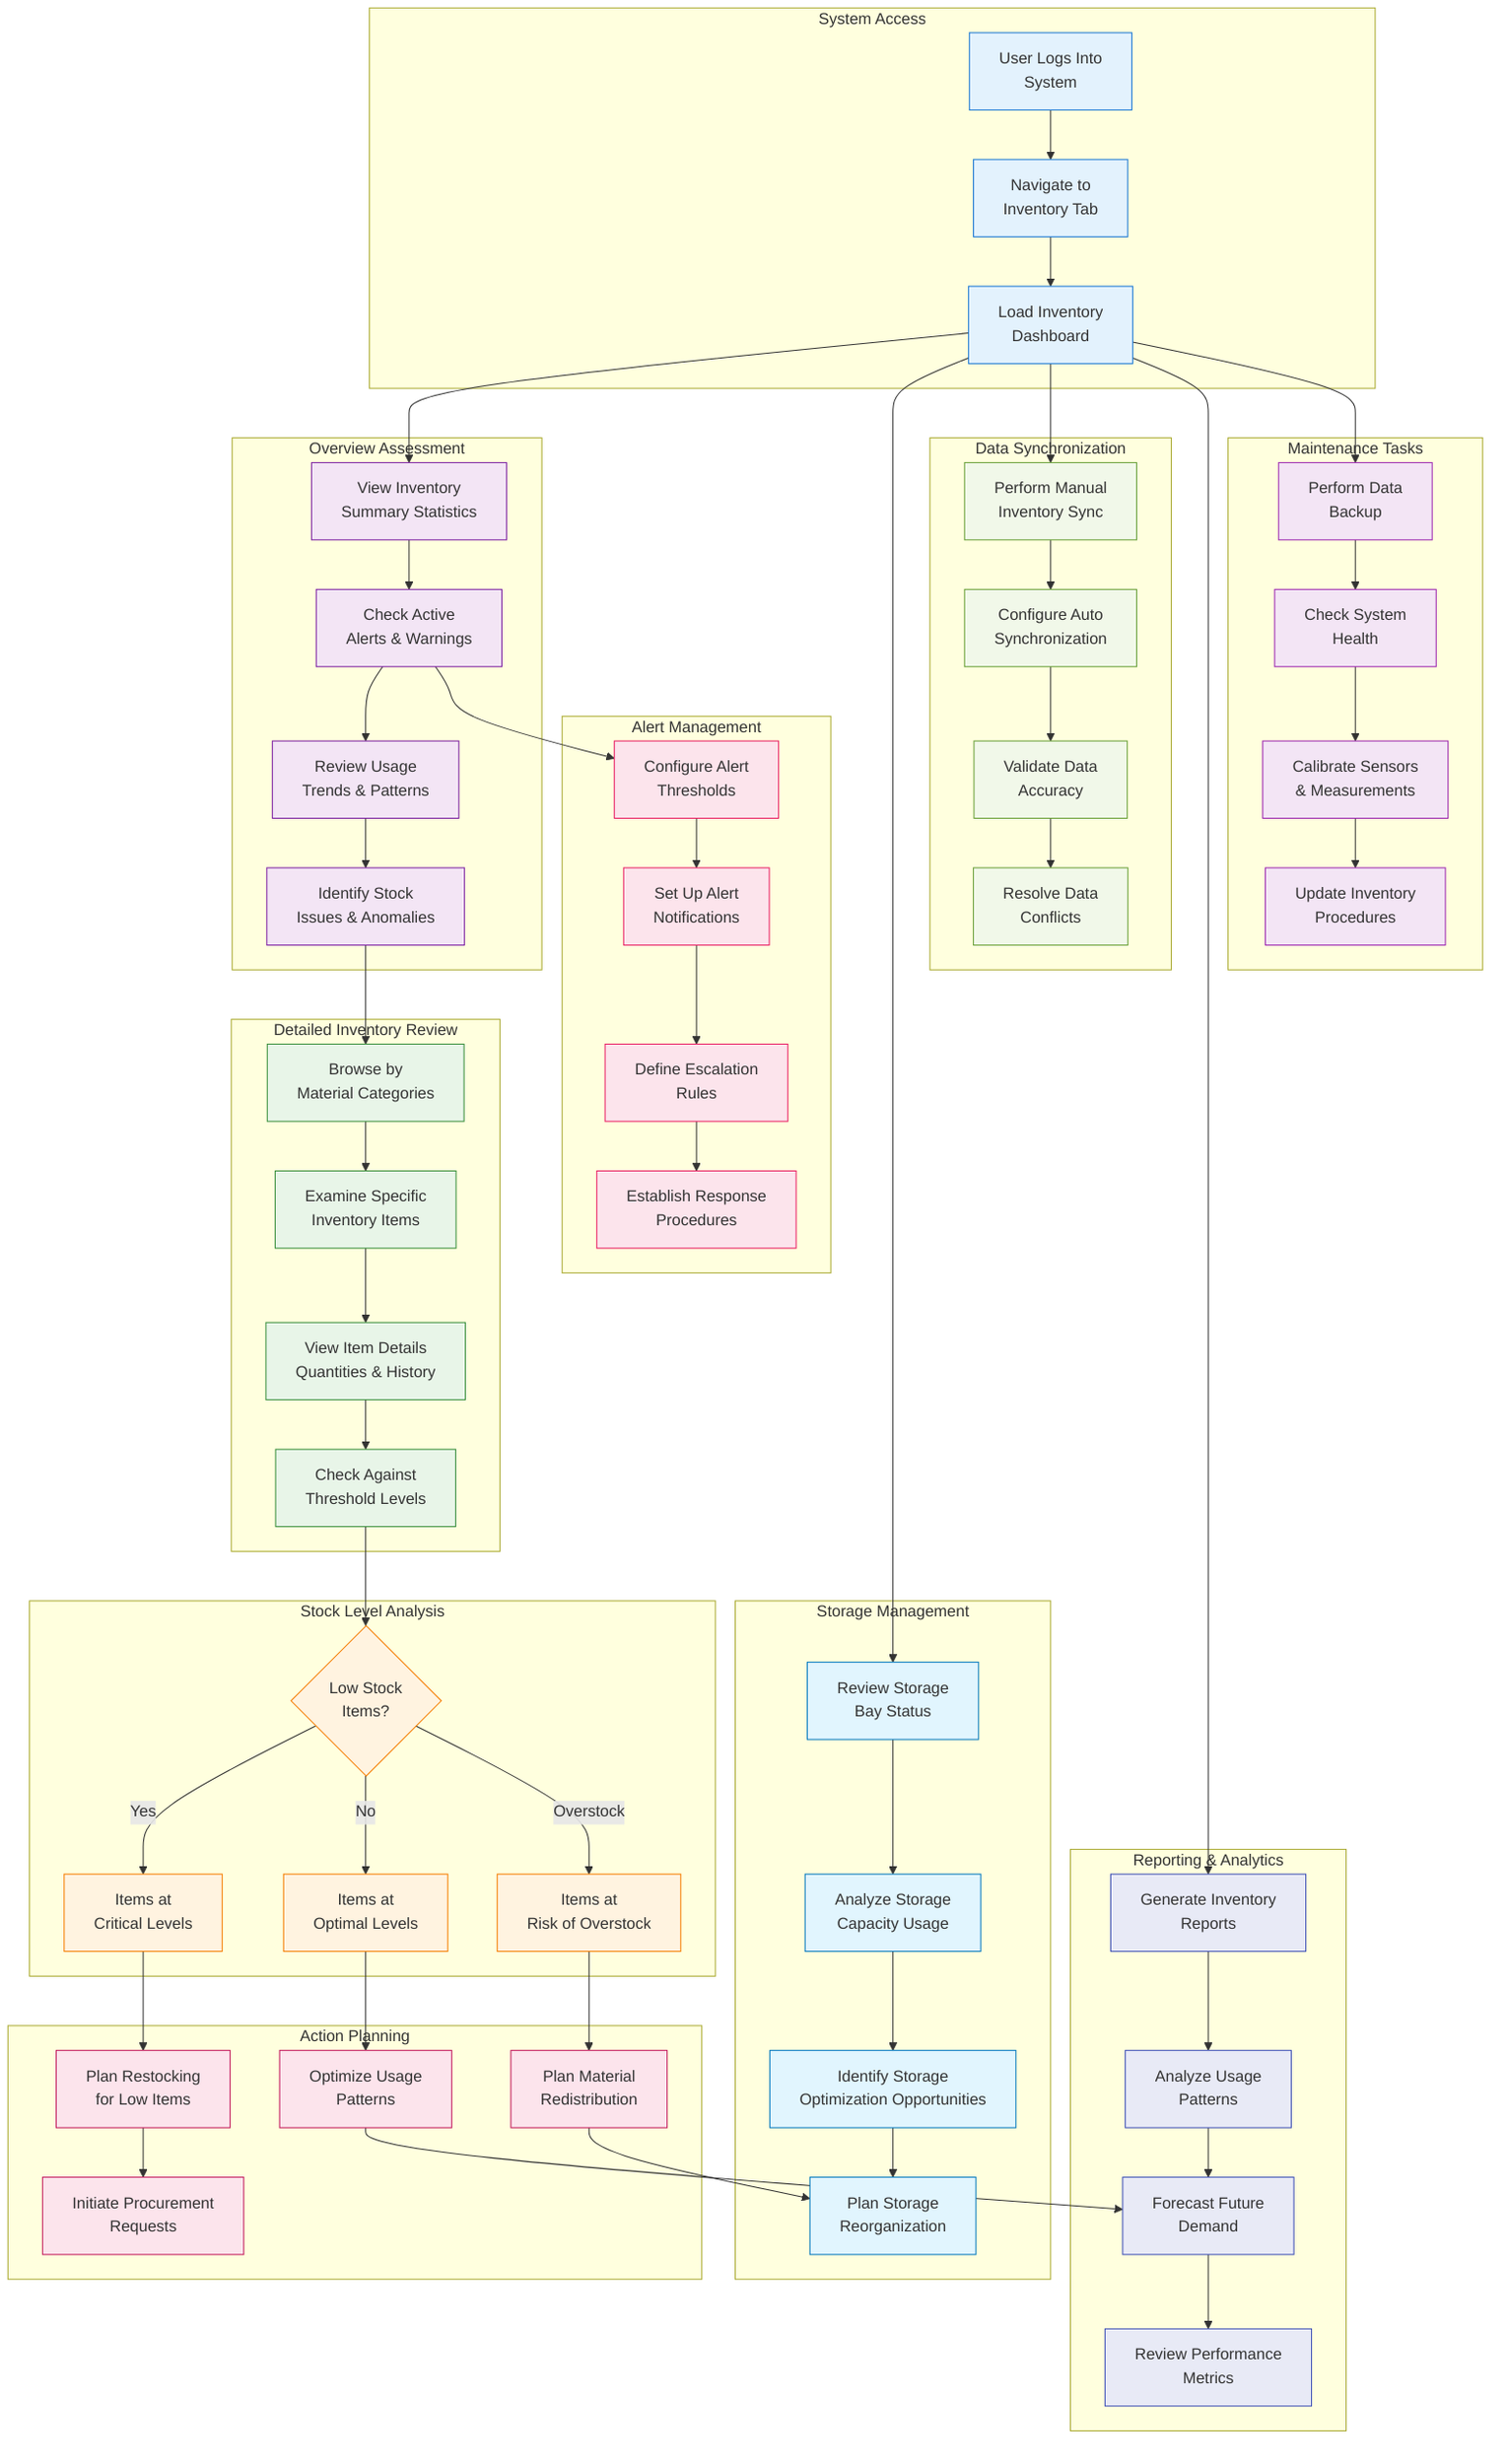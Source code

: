 flowchart TD
    subgraph "System Access"
        UserLogin[User Logs Into<br/>System]
        NavigateInventory[Navigate to<br/>Inventory Tab]
        LoadDashboard[Load Inventory<br/>Dashboard]
    end

    subgraph "Overview Assessment"
        ViewSummary[View Inventory<br/>Summary Statistics]
        CheckAlerts[Check Active<br/>Alerts & Warnings]
        ReviewTrends[Review Usage<br/>Trends & Patterns]
        IdentifyIssues[Identify Stock<br/>Issues & Anomalies]
    end

    subgraph "Detailed Inventory Review"
        BrowseCategories[Browse by<br/>Material Categories]
        ExamineItems[Examine Specific<br/>Inventory Items]
        ViewDetails[View Item Details<br/>Quantities & History]
        CheckThresholds[Check Against<br/>Threshold Levels]
    end

    subgraph "Stock Level Analysis"
        LowStockItems{Low Stock<br/>Items?}
        OptimalStock[Items at<br/>Optimal Levels]
        OverstockItems[Items at<br/>Risk of Overstock]
        CriticalStock[Items at<br/>Critical Levels]
    end

    subgraph "Action Planning"
        RestockPlanning[Plan Restocking<br/>for Low Items]
        Redistribution[Plan Material<br/>Redistribution]
        UsageOptimization[Optimize Usage<br/>Patterns]
        Procurement[Initiate Procurement<br/>Requests]
    end

    subgraph "Storage Management"
        ReviewLocations[Review Storage<br/>Bay Status]
        CapacityAnalysis[Analyze Storage<br/>Capacity Usage]
        Optimization[Identify Storage<br/>Optimization Opportunities]
        Reorganization[Plan Storage<br/>Reorganization]
    end

    subgraph "Data Synchronization"
        ManualSync[Perform Manual<br/>Inventory Sync]
        AutoSync[Configure Auto<br/>Synchronization]
        ValidateData[Validate Data<br/>Accuracy]
        ResolveConflicts[Resolve Data<br/>Conflicts]
    end

    subgraph "Reporting & Analytics"
        GenerateReports[Generate Inventory<br/>Reports]
        UsageAnalytics[Analyze Usage<br/>Patterns]
        ForecastDemand[Forecast Future<br/>Demand]
        PerformanceMetrics[Review Performance<br/>Metrics]
    end

    subgraph "Alert Management"
        ConfigureAlerts[Configure Alert<br/>Thresholds]
        AlertNotifications[Set Up Alert<br/>Notifications]
        EscalationRules[Define Escalation<br/>Rules]
        ResponseProcedures[Establish Response<br/>Procedures]
    end

    subgraph "Maintenance Tasks"
        DataBackup[Perform Data<br/>Backup]
        SystemHealth[Check System<br/>Health]
        Calibration[Calibrate Sensors<br/>& Measurements]
        UpdateProcedures[Update Inventory<br/>Procedures]
    end

    UserLogin --> NavigateInventory
    NavigateInventory --> LoadDashboard
    LoadDashboard --> ViewSummary

    ViewSummary --> CheckAlerts
    CheckAlerts --> ReviewTrends
    ReviewTrends --> IdentifyIssues
    IdentifyIssues --> BrowseCategories

    BrowseCategories --> ExamineItems
    ExamineItems --> ViewDetails
    ViewDetails --> CheckThresholds
    CheckThresholds --> LowStockItems

    LowStockItems -->|Yes| CriticalStock
    LowStockItems -->|No| OptimalStock
    LowStockItems -->|Overstock| OverstockItems

    CriticalStock --> RestockPlanning
    OptimalStock --> UsageOptimization
    OverstockItems --> Redistribution

    RestockPlanning --> Procurement
    Redistribution --> Reorganization
    UsageOptimization --> ForecastDemand

    LoadDashboard --> ReviewLocations
    ReviewLocations --> CapacityAnalysis
    CapacityAnalysis --> Optimization
    Optimization --> Reorganization

    LoadDashboard --> ManualSync
    ManualSync --> AutoSync
    AutoSync --> ValidateData
    ValidateData --> ResolveConflicts

    LoadDashboard --> GenerateReports
    GenerateReports --> UsageAnalytics
    UsageAnalytics --> ForecastDemand
    ForecastDemand --> PerformanceMetrics

    CheckAlerts --> ConfigureAlerts
    ConfigureAlerts --> AlertNotifications
    AlertNotifications --> EscalationRules
    EscalationRules --> ResponseProcedures

    LoadDashboard --> DataBackup
    DataBackup --> SystemHealth
    SystemHealth --> Calibration
    Calibration --> UpdateProcedures

    classDef access fill:#e3f2fd,stroke:#1976d2
    classDef overview fill:#f3e5f5,stroke:#7b1fa2
    classDef review fill:#e8f5e8,stroke:#388e3c
    classDef analysis fill:#fff3e0,stroke:#f57c00
    classDef planning fill:#fce4ec,stroke:#c2185b
    classDef storage fill:#e1f5fe,stroke:#0277bd
    classDef sync fill:#f1f8e9,stroke:#689f38
    classDef reporting fill:#e8eaf6,stroke:#3f51b5
    classDef alerts fill:#fce4ec,stroke:#e91e63
    classDef maintenance fill:#f3e5f5,stroke:#9c27b0

    class UserLogin,NavigateInventory,LoadDashboard access
    class ViewSummary,CheckAlerts,ReviewTrends,IdentifyIssues overview
    class BrowseCategories,ExamineItems,ViewDetails,CheckThresholds review
    class LowStockItems,OptimalStock,OverstockItems,CriticalStock analysis
    class RestockPlanning,Redistribution,UsageOptimization,Procurement planning
    class ReviewLocations,CapacityAnalysis,Optimization,Reorganization storage
    class ManualSync,AutoSync,ValidateData,ResolveConflicts sync
    class GenerateReports,UsageAnalytics,ForecastDemand,PerformanceMetrics reporting
    class ConfigureAlerts,AlertNotifications,EscalationRules,ResponseProcedures alerts
    class DataBackup,SystemHealth,Calibration,UpdateProcedures maintenance